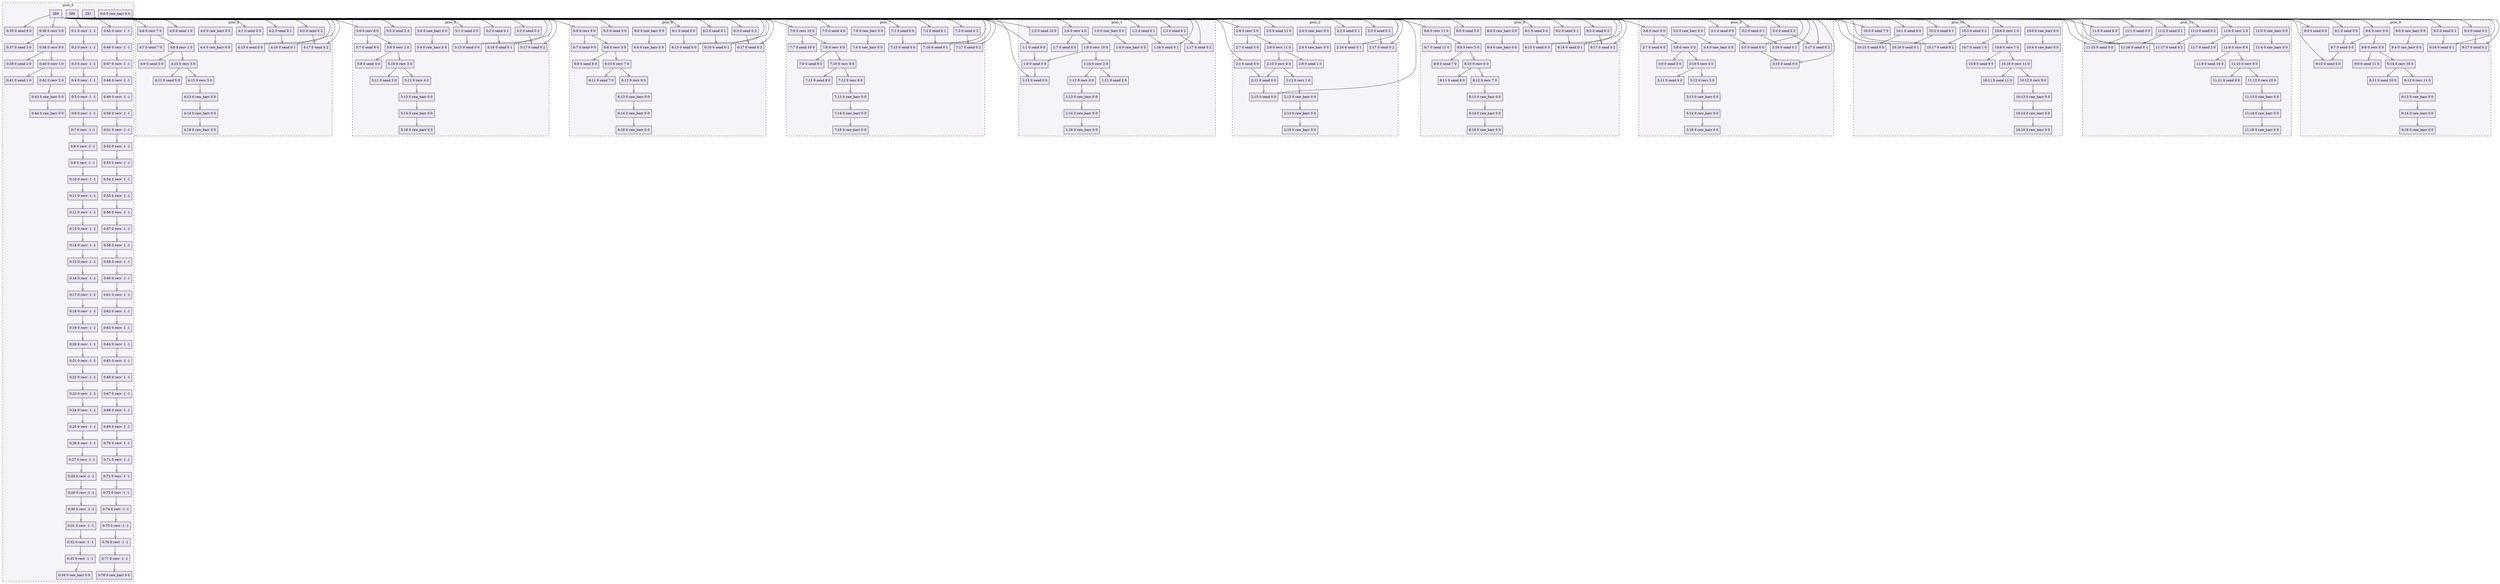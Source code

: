 digraph{node[shape=record style=filled colorscheme=purd9 fillcolor=2];subgraph cluster0{style=dashed;colorscheme=purd9;bgcolor=1;edge[arrowhead=empty];label=proc_0;0[label="0:0 0 raw_barr 0 0"];1[label="0:1 0 recv -1 -1"];2[label="0:2 0 recv -1 -1"];3[label="0:3 0 recv -1 -1"];4[label="0:4 0 recv -1 -1"];5[label="0:5 0 recv -1 -1"];6[label="0:6 0 recv -1 -1"];7[label="0:7 0 recv -1 -1"];8[label="0:8 0 recv -1 -1"];9[label="0:9 0 recv -1 -1"];10[label="0:10 0 recv -1 -1"];11[label="0:11 0 recv -1 -1"];12[label="0:12 0 recv -1 -1"];13[label="0:13 0 recv -1 -1"];14[label="0:14 0 recv -1 -1"];15[label="0:15 0 recv -1 -1"];16[label="0:16 0 recv -1 -1"];17[label="0:17 0 recv -1 -1"];18[label="0:18 0 recv -1 -1"];19[label="0:19 0 recv -1 -1"];20[label="0:20 0 recv -1 -1"];21[label="0:21 0 recv -1 -1"];22[label="0:22 0 recv -1 -1"];23[label="0:23 0 recv -1 -1"];24[label="0:24 0 recv -1 -1"];25[label="0:25 0 recv -1 -1"];26[label="0:26 0 recv -1 -1"];27[label="0:27 0 recv -1 -1"];28[label="0:28 0 recv -1 -1"];29[label="0:29 0 recv -1 -1"];30[label="0:30 0 recv -1 -1"];31[label="0:31 0 recv -1 -1"];32[label="0:32 0 recv -1 -1"];33[label="0:33 0 recv -1 -1"];34[label="0:34 0 raw_barr 0 0"];35[label="0:35 0 send 9 0"];36[label="0:36 0 recv 3 0"];37[label="0:37 0 send 3 0"];38[label="0:38 0 recv 9 0"];39[label="0:39 0 send 2 0"];40[label="0:40 0 recv 1 0"];41[label="0:41 0 send 1 0"];42[label="0:42 0 recv 2 0"];43[label="0:43 0 raw_barr 0 0"];44[label="0:44 0 raw_barr 0 0"];45[label="0:45 0 recv -1 -1"];46[label="0:46 0 recv -1 -1"];47[label="0:47 0 recv -1 -1"];48[label="0:48 0 recv -1 -1"];49[label="0:49 0 recv -1 -1"];50[label="0:50 0 recv -1 -1"];51[label="0:51 0 recv -1 -1"];52[label="0:52 0 recv -1 -1"];53[label="0:53 0 recv -1 -1"];54[label="0:54 0 recv -1 -1"];55[label="0:55 0 recv -1 -1"];56[label="0:56 0 recv -1 -1"];57[label="0:57 0 recv -1 -1"];58[label="0:58 0 recv -1 -1"];59[label="0:59 0 recv -1 -1"];60[label="0:60 0 recv -1 -1"];61[label="0:61 0 recv -1 -1"];62[label="0:62 0 recv -1 -1"];63[label="0:63 0 recv -1 -1"];64[label="0:64 0 recv -1 -1"];65[label="0:65 0 recv -1 -1"];66[label="0:66 0 recv -1 -1"];67[label="0:67 0 recv -1 -1"];68[label="0:68 0 recv -1 -1"];69[label="0:69 0 recv -1 -1"];70[label="0:70 0 recv -1 -1"];71[label="0:71 0 recv -1 -1"];72[label="0:72 0 recv -1 -1"];73[label="0:73 0 recv -1 -1"];74[label="0:74 0 recv -1 -1"];75[label="0:75 0 recv -1 -1"];76[label="0:76 0 recv -1 -1"];77[label="0:77 0 recv -1 -1"];78[label="0:78 0 raw_barr 0 0"];288->1;1->2;2->3;3->4;4->5;5->6;6->7;7->8;8->9;9->10;10->11;11->12;12->13;13->14;14->15;15->16;16->17;17->18;18->19;19->20;20->21;21->22;22->23;23->24;24->25;25->26;26->27;27->28;28->29;29->30;30->31;31->32;32->33;33->34;289->35;289->36;36->37;36->38;38->39;38->40;40->41;40->42;42->43;43->44;291->45;45->46;46->47;47->48;48->49;49->50;50->51;51->52;52->53;53->54;54->55;55->56;56->57;57->58;58->59;59->60;60->61;61->62;62->63;63->64;64->65;65->66;66->67;67->68;68->69;69->70;70->71;71->72;72->73;73->74;74->75;75->76;76->77;77->78;}subgraph cluster1{style=dashed;colorscheme=purd9;bgcolor=1;edge[arrowhead=empty];label=proc_1;79[label="1:0 0 raw_barr 0 0"];80[label="1:1 0 send 0 0"];81[label="1:2 0 send 0 1"];82[label="1:3 0 send 0 2"];83[label="1:4 0 raw_barr 0 0"];84[label="1:5 0 send 10 0"];85[label="1:6 0 recv 4 0"];86[label="1:7 0 send 4 0"];87[label="1:8 0 recv 10 0"];88[label="1:9 0 send 0 0"];89[label="1:10 0 recv 2 0"];90[label="1:11 0 send 2 0"];91[label="1:12 0 recv 0 0"];92[label="1:13 0 raw_barr 0 0"];93[label="1:14 0 raw_barr 0 0"];94[label="1:15 0 send 0 0"];95[label="1:16 0 send 0 1"];96[label="1:17 0 send 0 2"];97[label="1:18 0 raw_barr 0 0"];288->80;288->81;288->82;79->83;289->84;289->85;85->86;85->87;87->88;80->88;87->89;89->90;89->91;91->92;92->93;291->94;88->94;291->95;81->95;291->96;82->96;93->97;}subgraph cluster2{style=dashed;colorscheme=purd9;bgcolor=1;edge[arrowhead=empty];label=proc_2;98[label="2:0 0 raw_barr 0 0"];99[label="2:1 0 send 0 0"];100[label="2:2 0 send 0 1"];101[label="2:3 0 send 0 2"];102[label="2:4 0 raw_barr 0 0"];103[label="2:5 0 send 11 0"];104[label="2:6 0 recv 5 0"];105[label="2:7 0 send 5 0"];106[label="2:8 0 recv 11 0"];107[label="2:9 0 send 1 0"];108[label="2:10 0 recv 0 0"];109[label="2:11 0 send 0 0"];110[label="2:12 0 recv 1 0"];111[label="2:13 0 raw_barr 0 0"];112[label="2:14 0 raw_barr 0 0"];113[label="2:15 0 send 0 0"];114[label="2:16 0 send 0 1"];115[label="2:17 0 send 0 2"];116[label="2:18 0 raw_barr 0 0"];288->99;288->100;288->101;98->102;289->103;289->104;104->105;104->106;106->107;106->108;108->109;99->109;108->110;110->111;111->112;291->113;109->113;291->114;100->114;291->115;101->115;112->116;}subgraph cluster3{style=dashed;colorscheme=purd9;bgcolor=1;edge[arrowhead=empty];label=proc_3;117[label="3:0 0 raw_barr 0 0"];118[label="3:1 0 send 0 0"];119[label="3:2 0 send 0 1"];120[label="3:3 0 send 0 2"];121[label="3:4 0 raw_barr 0 0"];122[label="3:5 0 send 0 0"];123[label="3:6 0 recv 6 0"];124[label="3:7 0 send 6 0"];125[label="3:8 0 recv 0 0"];126[label="3:9 0 send 5 0"];127[label="3:10 0 recv 4 0"];128[label="3:11 0 send 4 0"];129[label="3:12 0 recv 5 0"];130[label="3:13 0 raw_barr 0 0"];131[label="3:14 0 raw_barr 0 0"];132[label="3:15 0 send 0 0"];133[label="3:16 0 send 0 1"];134[label="3:17 0 send 0 2"];135[label="3:18 0 raw_barr 0 0"];288->118;288->119;288->120;117->121;289->122;118->122;289->123;123->124;123->125;125->126;125->127;127->128;127->129;129->130;130->131;291->132;122->132;291->133;119->133;291->134;120->134;131->135;}subgraph cluster4{style=dashed;colorscheme=purd9;bgcolor=1;edge[arrowhead=empty];label=proc_4;136[label="4:0 0 raw_barr 0 0"];137[label="4:1 0 send 0 0"];138[label="4:2 0 send 0 1"];139[label="4:3 0 send 0 2"];140[label="4:4 0 raw_barr 0 0"];141[label="4:5 0 send 1 0"];142[label="4:6 0 recv 7 0"];143[label="4:7 0 send 7 0"];144[label="4:8 0 recv 1 0"];145[label="4:9 0 send 3 0"];146[label="4:10 0 recv 5 0"];147[label="4:11 0 send 5 0"];148[label="4:12 0 recv 3 0"];149[label="4:13 0 raw_barr 0 0"];150[label="4:14 0 raw_barr 0 0"];151[label="4:15 0 send 0 0"];152[label="4:16 0 send 0 1"];153[label="4:17 0 send 0 2"];154[label="4:18 0 raw_barr 0 0"];288->137;288->138;288->139;136->140;289->141;289->142;142->143;142->144;144->145;144->146;146->147;146->148;148->149;149->150;291->151;137->151;291->152;138->152;291->153;139->153;150->154;}subgraph cluster5{style=dashed;colorscheme=purd9;bgcolor=1;edge[arrowhead=empty];label=proc_5;155[label="5:0 0 raw_barr 0 0"];156[label="5:1 0 send 0 0"];157[label="5:2 0 send 0 1"];158[label="5:3 0 send 0 2"];159[label="5:4 0 raw_barr 0 0"];160[label="5:5 0 send 2 0"];161[label="5:6 0 recv 8 0"];162[label="5:7 0 send 8 0"];163[label="5:8 0 recv 2 0"];164[label="5:9 0 send 4 0"];165[label="5:10 0 recv 3 0"];166[label="5:11 0 send 3 0"];167[label="5:12 0 recv 4 0"];168[label="5:13 0 raw_barr 0 0"];169[label="5:14 0 raw_barr 0 0"];170[label="5:15 0 send 0 0"];171[label="5:16 0 send 0 1"];172[label="5:17 0 send 0 2"];173[label="5:18 0 raw_barr 0 0"];288->156;288->157;288->158;155->159;289->160;289->161;161->162;161->163;163->164;163->165;165->166;165->167;167->168;168->169;291->170;156->170;291->171;157->171;291->172;158->172;169->173;}subgraph cluster6{style=dashed;colorscheme=purd9;bgcolor=1;edge[arrowhead=empty];label=proc_6;174[label="6:0 0 raw_barr 0 0"];175[label="6:1 0 send 0 0"];176[label="6:2 0 send 0 1"];177[label="6:3 0 send 0 2"];178[label="6:4 0 raw_barr 0 0"];179[label="6:5 0 send 3 0"];180[label="6:6 0 recv 9 0"];181[label="6:7 0 send 9 0"];182[label="6:8 0 recv 3 0"];183[label="6:9 0 send 8 0"];184[label="6:10 0 recv 7 0"];185[label="6:11 0 send 7 0"];186[label="6:12 0 recv 8 0"];187[label="6:13 0 raw_barr 0 0"];188[label="6:14 0 raw_barr 0 0"];189[label="6:15 0 send 0 0"];190[label="6:16 0 send 0 1"];191[label="6:17 0 send 0 2"];192[label="6:18 0 raw_barr 0 0"];288->175;288->176;288->177;174->178;289->179;289->180;180->181;180->182;182->183;182->184;184->185;184->186;186->187;187->188;291->189;175->189;291->190;176->190;291->191;177->191;188->192;}subgraph cluster7{style=dashed;colorscheme=purd9;bgcolor=1;edge[arrowhead=empty];label=proc_7;193[label="7:0 0 raw_barr 0 0"];194[label="7:1 0 send 0 0"];195[label="7:2 0 send 0 1"];196[label="7:3 0 send 0 2"];197[label="7:4 0 raw_barr 0 0"];198[label="7:5 0 send 4 0"];199[label="7:6 0 recv 10 0"];200[label="7:7 0 send 10 0"];201[label="7:8 0 recv 4 0"];202[label="7:9 0 send 6 0"];203[label="7:10 0 recv 8 0"];204[label="7:11 0 send 8 0"];205[label="7:12 0 recv 6 0"];206[label="7:13 0 raw_barr 0 0"];207[label="7:14 0 raw_barr 0 0"];208[label="7:15 0 send 0 0"];209[label="7:16 0 send 0 1"];210[label="7:17 0 send 0 2"];211[label="7:18 0 raw_barr 0 0"];288->194;288->195;288->196;193->197;289->198;289->199;199->200;199->201;201->202;201->203;203->204;203->205;205->206;206->207;291->208;194->208;291->209;195->209;291->210;196->210;207->211;}subgraph cluster8{style=dashed;colorscheme=purd9;bgcolor=1;edge[arrowhead=empty];label=proc_8;212[label="8:0 0 raw_barr 0 0"];213[label="8:1 0 send 0 0"];214[label="8:2 0 send 0 1"];215[label="8:3 0 send 0 2"];216[label="8:4 0 raw_barr 0 0"];217[label="8:5 0 send 5 0"];218[label="8:6 0 recv 11 0"];219[label="8:7 0 send 11 0"];220[label="8:8 0 recv 5 0"];221[label="8:9 0 send 7 0"];222[label="8:10 0 recv 6 0"];223[label="8:11 0 send 6 0"];224[label="8:12 0 recv 7 0"];225[label="8:13 0 raw_barr 0 0"];226[label="8:14 0 raw_barr 0 0"];227[label="8:15 0 send 0 0"];228[label="8:16 0 send 0 1"];229[label="8:17 0 send 0 2"];230[label="8:18 0 raw_barr 0 0"];288->213;288->214;288->215;212->216;289->217;289->218;218->219;218->220;220->221;220->222;222->223;222->224;224->225;225->226;291->227;213->227;291->228;214->228;291->229;215->229;226->230;}subgraph cluster9{style=dashed;colorscheme=purd9;bgcolor=1;edge[arrowhead=empty];label=proc_9;231[label="9:0 0 raw_barr 0 0"];232[label="9:1 0 send 0 0"];233[label="9:2 0 send 0 1"];234[label="9:3 0 send 0 2"];235[label="9:4 0 raw_barr 0 0"];236[label="9:5 0 send 6 0"];237[label="9:6 0 recv 0 0"];238[label="9:7 0 send 0 0"];239[label="9:8 0 recv 6 0"];240[label="9:9 0 send 11 0"];241[label="9:10 0 recv 10 0"];242[label="9:11 0 send 10 0"];243[label="9:12 0 recv 11 0"];244[label="9:13 0 raw_barr 0 0"];245[label="9:14 0 raw_barr 0 0"];246[label="9:15 0 send 0 0"];247[label="9:16 0 send 0 1"];248[label="9:17 0 send 0 2"];249[label="9:18 0 raw_barr 0 0"];288->232;288->233;288->234;231->235;289->236;289->237;237->238;232->238;237->239;239->240;239->241;241->242;241->243;243->244;244->245;291->246;238->246;291->247;233->247;291->248;234->248;245->249;}subgraph cluster10{style=dashed;colorscheme=purd9;bgcolor=1;edge[arrowhead=empty];label=proc_10;250[label="10:0 0 raw_barr 0 0"];251[label="10:1 0 send 0 0"];252[label="10:2 0 send 0 1"];253[label="10:3 0 send 0 2"];254[label="10:4 0 raw_barr 0 0"];255[label="10:5 0 send 7 0"];256[label="10:6 0 recv 1 0"];257[label="10:7 0 send 1 0"];258[label="10:8 0 recv 7 0"];259[label="10:9 0 send 9 0"];260[label="10:10 0 recv 11 0"];261[label="10:11 0 send 11 0"];262[label="10:12 0 recv 9 0"];263[label="10:13 0 raw_barr 0 0"];264[label="10:14 0 raw_barr 0 0"];265[label="10:15 0 send 0 0"];266[label="10:16 0 send 0 1"];267[label="10:17 0 send 0 2"];268[label="10:18 0 raw_barr 0 0"];288->251;288->252;288->253;250->254;289->255;289->256;256->257;256->258;258->259;258->260;260->261;260->262;262->263;263->264;291->265;251->265;291->266;252->266;291->267;253->267;264->268;}subgraph cluster11{style=dashed;colorscheme=purd9;bgcolor=1;edge[arrowhead=empty];label=proc_11;269[label="11:0 0 raw_barr 0 0"];270[label="11:1 0 send 0 0"];271[label="11:2 0 send 0 1"];272[label="11:3 0 send 0 2"];273[label="11:4 0 raw_barr 0 0"];274[label="11:5 0 send 8 0"];275[label="11:6 0 recv 2 0"];276[label="11:7 0 send 2 0"];277[label="11:8 0 recv 8 0"];278[label="11:9 0 send 10 0"];279[label="11:10 0 recv 9 0"];280[label="11:11 0 send 9 0"];281[label="11:12 0 recv 10 0"];282[label="11:13 0 raw_barr 0 0"];283[label="11:14 0 raw_barr 0 0"];284[label="11:15 0 send 0 0"];285[label="11:16 0 send 0 1"];286[label="11:17 0 send 0 2"];287[label="11:18 0 raw_barr 0 0"];288->270;288->271;288->272;269->273;289->274;289->275;275->276;275->277;277->278;277->279;279->280;279->281;281->282;282->283;291->284;270->284;291->285;271->285;291->286;272->286;283->287;}}
